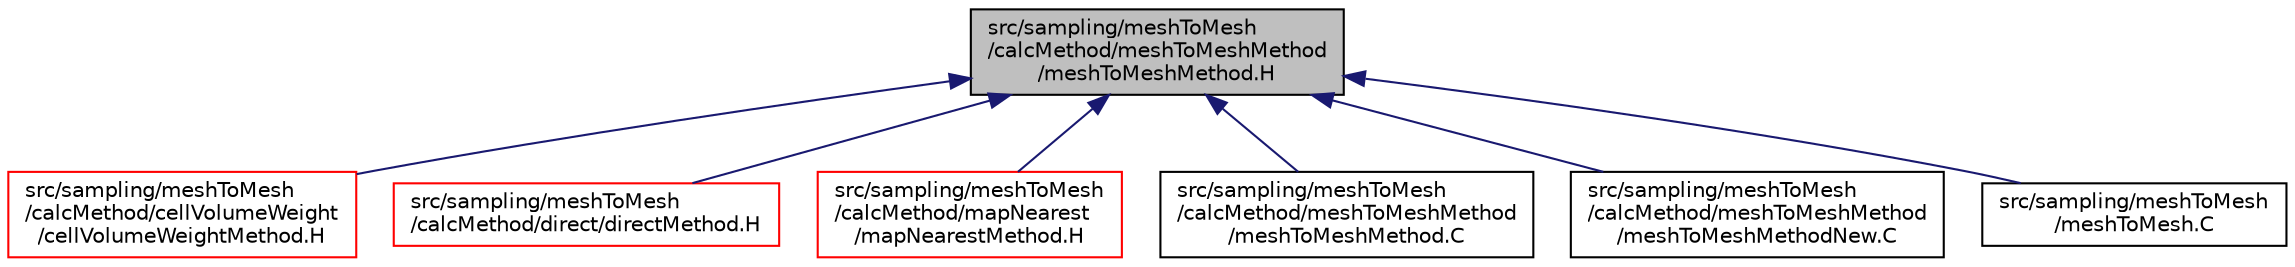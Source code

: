 digraph "src/sampling/meshToMesh/calcMethod/meshToMeshMethod/meshToMeshMethod.H"
{
  bgcolor="transparent";
  edge [fontname="Helvetica",fontsize="10",labelfontname="Helvetica",labelfontsize="10"];
  node [fontname="Helvetica",fontsize="10",shape=record];
  Node1 [label="src/sampling/meshToMesh\l/calcMethod/meshToMeshMethod\l/meshToMeshMethod.H",height=0.2,width=0.4,color="black", fillcolor="grey75", style="filled", fontcolor="black"];
  Node1 -> Node2 [dir="back",color="midnightblue",fontsize="10",style="solid",fontname="Helvetica"];
  Node2 [label="src/sampling/meshToMesh\l/calcMethod/cellVolumeWeight\l/cellVolumeWeightMethod.H",height=0.2,width=0.4,color="red",URL="$a09885.html"];
  Node1 -> Node3 [dir="back",color="midnightblue",fontsize="10",style="solid",fontname="Helvetica"];
  Node3 [label="src/sampling/meshToMesh\l/calcMethod/direct/directMethod.H",height=0.2,width=0.4,color="red",URL="$a09887.html"];
  Node1 -> Node4 [dir="back",color="midnightblue",fontsize="10",style="solid",fontname="Helvetica"];
  Node4 [label="src/sampling/meshToMesh\l/calcMethod/mapNearest\l/mapNearestMethod.H",height=0.2,width=0.4,color="red",URL="$a09889.html"];
  Node1 -> Node5 [dir="back",color="midnightblue",fontsize="10",style="solid",fontname="Helvetica"];
  Node5 [label="src/sampling/meshToMesh\l/calcMethod/meshToMeshMethod\l/meshToMeshMethod.C",height=0.2,width=0.4,color="black",URL="$a09890.html"];
  Node1 -> Node6 [dir="back",color="midnightblue",fontsize="10",style="solid",fontname="Helvetica"];
  Node6 [label="src/sampling/meshToMesh\l/calcMethod/meshToMeshMethod\l/meshToMeshMethodNew.C",height=0.2,width=0.4,color="black",URL="$a09893.html"];
  Node1 -> Node7 [dir="back",color="midnightblue",fontsize="10",style="solid",fontname="Helvetica"];
  Node7 [label="src/sampling/meshToMesh\l/meshToMesh.C",height=0.2,width=0.4,color="black",URL="$a09894.html"];
}
